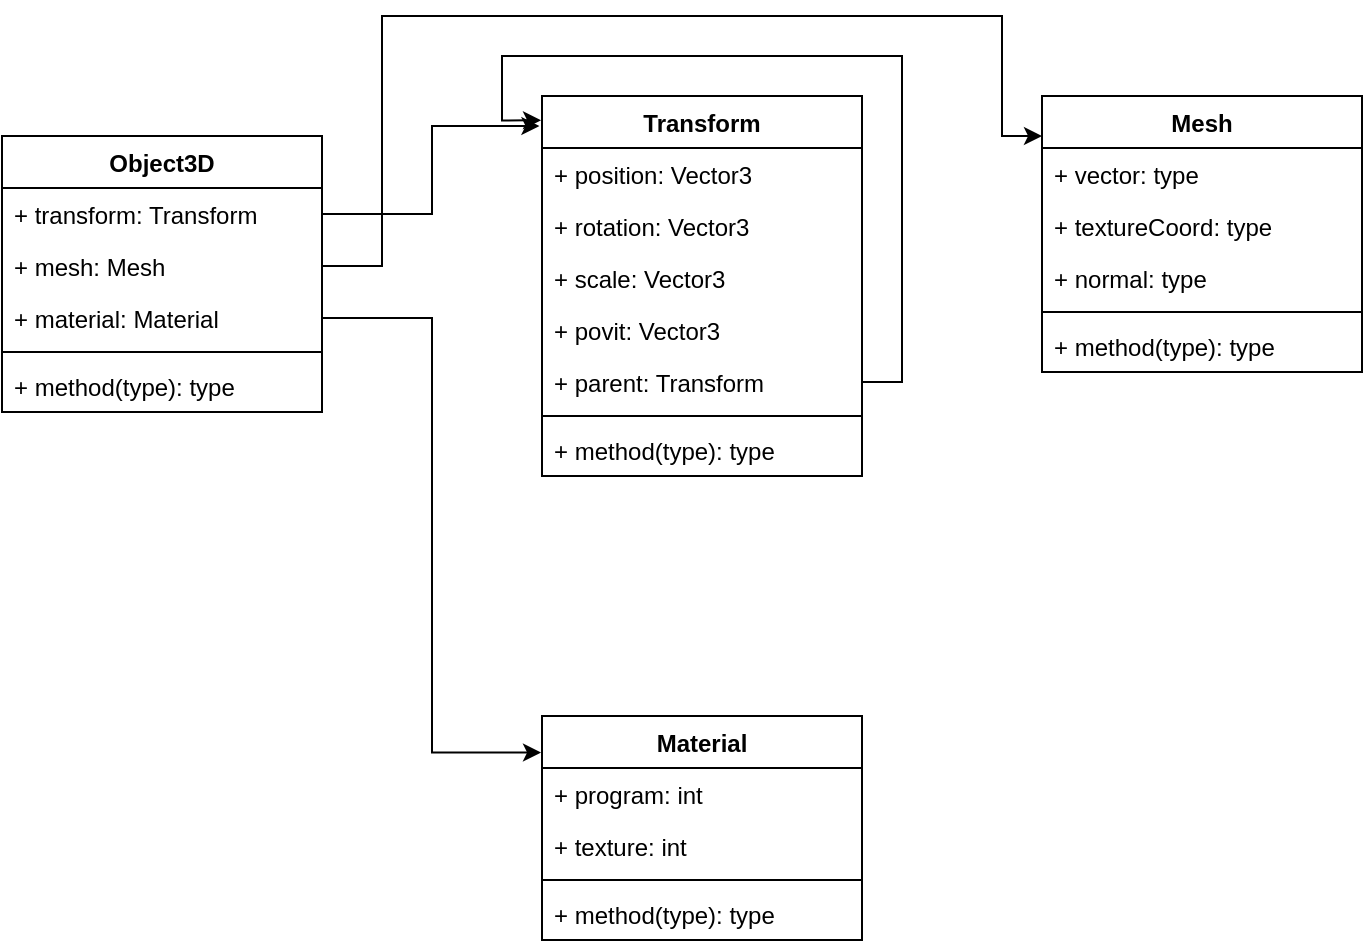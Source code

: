 <mxfile version="14.6.1" type="github">
  <diagram id="pIOrfq_3soG2N2hhtA3F" name="Page-1">
    <mxGraphModel dx="1550" dy="836" grid="1" gridSize="10" guides="1" tooltips="1" connect="1" arrows="1" fold="1" page="1" pageScale="1" pageWidth="827" pageHeight="1169" math="0" shadow="0">
      <root>
        <mxCell id="0" />
        <mxCell id="1" parent="0" />
        <mxCell id="USM_SV-DSYhfgLj0RESA-26" value="Object3D" style="swimlane;fontStyle=1;align=center;verticalAlign=top;childLayout=stackLayout;horizontal=1;startSize=26;horizontalStack=0;resizeParent=1;resizeParentMax=0;resizeLast=0;collapsible=1;marginBottom=0;" vertex="1" parent="1">
          <mxGeometry x="50" y="70" width="160" height="138" as="geometry" />
        </mxCell>
        <mxCell id="USM_SV-DSYhfgLj0RESA-27" value="+ transform: Transform" style="text;strokeColor=none;fillColor=none;align=left;verticalAlign=top;spacingLeft=4;spacingRight=4;overflow=hidden;rotatable=0;points=[[0,0.5],[1,0.5]];portConstraint=eastwest;" vertex="1" parent="USM_SV-DSYhfgLj0RESA-26">
          <mxGeometry y="26" width="160" height="26" as="geometry" />
        </mxCell>
        <mxCell id="USM_SV-DSYhfgLj0RESA-30" value="+ mesh: Mesh" style="text;strokeColor=none;fillColor=none;align=left;verticalAlign=top;spacingLeft=4;spacingRight=4;overflow=hidden;rotatable=0;points=[[0,0.5],[1,0.5]];portConstraint=eastwest;" vertex="1" parent="USM_SV-DSYhfgLj0RESA-26">
          <mxGeometry y="52" width="160" height="26" as="geometry" />
        </mxCell>
        <mxCell id="USM_SV-DSYhfgLj0RESA-49" value="+ material: Material" style="text;strokeColor=none;fillColor=none;align=left;verticalAlign=top;spacingLeft=4;spacingRight=4;overflow=hidden;rotatable=0;points=[[0,0.5],[1,0.5]];portConstraint=eastwest;" vertex="1" parent="USM_SV-DSYhfgLj0RESA-26">
          <mxGeometry y="78" width="160" height="26" as="geometry" />
        </mxCell>
        <mxCell id="USM_SV-DSYhfgLj0RESA-28" value="" style="line;strokeWidth=1;fillColor=none;align=left;verticalAlign=middle;spacingTop=-1;spacingLeft=3;spacingRight=3;rotatable=0;labelPosition=right;points=[];portConstraint=eastwest;" vertex="1" parent="USM_SV-DSYhfgLj0RESA-26">
          <mxGeometry y="104" width="160" height="8" as="geometry" />
        </mxCell>
        <mxCell id="USM_SV-DSYhfgLj0RESA-29" value="+ method(type): type" style="text;strokeColor=none;fillColor=none;align=left;verticalAlign=top;spacingLeft=4;spacingRight=4;overflow=hidden;rotatable=0;points=[[0,0.5],[1,0.5]];portConstraint=eastwest;" vertex="1" parent="USM_SV-DSYhfgLj0RESA-26">
          <mxGeometry y="112" width="160" height="26" as="geometry" />
        </mxCell>
        <mxCell id="USM_SV-DSYhfgLj0RESA-31" value="Transform" style="swimlane;fontStyle=1;align=center;verticalAlign=top;childLayout=stackLayout;horizontal=1;startSize=26;horizontalStack=0;resizeParent=1;resizeParentMax=0;resizeLast=0;collapsible=1;marginBottom=0;" vertex="1" parent="1">
          <mxGeometry x="320" y="50" width="160" height="190" as="geometry" />
        </mxCell>
        <mxCell id="USM_SV-DSYhfgLj0RESA-10" value="+ position: Vector3" style="text;strokeColor=none;fillColor=none;align=left;verticalAlign=top;spacingLeft=4;spacingRight=4;overflow=hidden;rotatable=0;points=[[0,0.5],[1,0.5]];portConstraint=eastwest;" vertex="1" parent="USM_SV-DSYhfgLj0RESA-31">
          <mxGeometry y="26" width="160" height="26" as="geometry" />
        </mxCell>
        <mxCell id="USM_SV-DSYhfgLj0RESA-11" value="+ rotation: Vector3" style="text;strokeColor=none;fillColor=none;align=left;verticalAlign=top;spacingLeft=4;spacingRight=4;overflow=hidden;rotatable=0;points=[[0,0.5],[1,0.5]];portConstraint=eastwest;" vertex="1" parent="USM_SV-DSYhfgLj0RESA-31">
          <mxGeometry y="52" width="160" height="26" as="geometry" />
        </mxCell>
        <mxCell id="USM_SV-DSYhfgLj0RESA-12" value="+ scale: Vector3" style="text;strokeColor=none;fillColor=none;align=left;verticalAlign=top;spacingLeft=4;spacingRight=4;overflow=hidden;rotatable=0;points=[[0,0.5],[1,0.5]];portConstraint=eastwest;" vertex="1" parent="USM_SV-DSYhfgLj0RESA-31">
          <mxGeometry y="78" width="160" height="26" as="geometry" />
        </mxCell>
        <mxCell id="USM_SV-DSYhfgLj0RESA-13" value="+ povit: Vector3" style="text;strokeColor=none;fillColor=none;align=left;verticalAlign=top;spacingLeft=4;spacingRight=4;overflow=hidden;rotatable=0;points=[[0,0.5],[1,0.5]];portConstraint=eastwest;" vertex="1" parent="USM_SV-DSYhfgLj0RESA-31">
          <mxGeometry y="104" width="160" height="26" as="geometry" />
        </mxCell>
        <mxCell id="USM_SV-DSYhfgLj0RESA-45" value="+ parent: Transform" style="text;strokeColor=none;fillColor=none;align=left;verticalAlign=top;spacingLeft=4;spacingRight=4;overflow=hidden;rotatable=0;points=[[0,0.5],[1,0.5]];portConstraint=eastwest;" vertex="1" parent="USM_SV-DSYhfgLj0RESA-31">
          <mxGeometry y="130" width="160" height="26" as="geometry" />
        </mxCell>
        <mxCell id="USM_SV-DSYhfgLj0RESA-33" value="" style="line;strokeWidth=1;fillColor=none;align=left;verticalAlign=middle;spacingTop=-1;spacingLeft=3;spacingRight=3;rotatable=0;labelPosition=right;points=[];portConstraint=eastwest;" vertex="1" parent="USM_SV-DSYhfgLj0RESA-31">
          <mxGeometry y="156" width="160" height="8" as="geometry" />
        </mxCell>
        <mxCell id="USM_SV-DSYhfgLj0RESA-34" value="+ method(type): type" style="text;strokeColor=none;fillColor=none;align=left;verticalAlign=top;spacingLeft=4;spacingRight=4;overflow=hidden;rotatable=0;points=[[0,0.5],[1,0.5]];portConstraint=eastwest;" vertex="1" parent="USM_SV-DSYhfgLj0RESA-31">
          <mxGeometry y="164" width="160" height="26" as="geometry" />
        </mxCell>
        <mxCell id="USM_SV-DSYhfgLj0RESA-48" style="edgeStyle=orthogonalEdgeStyle;rounded=0;orthogonalLoop=1;jettySize=auto;html=1;exitX=1;exitY=0.5;exitDx=0;exitDy=0;entryX=-0.003;entryY=0.064;entryDx=0;entryDy=0;entryPerimeter=0;" edge="1" parent="USM_SV-DSYhfgLj0RESA-31" source="USM_SV-DSYhfgLj0RESA-45" target="USM_SV-DSYhfgLj0RESA-31">
          <mxGeometry relative="1" as="geometry">
            <mxPoint x="-10" y="10" as="targetPoint" />
            <Array as="points">
              <mxPoint x="180" y="143" />
              <mxPoint x="180" y="-20" />
              <mxPoint x="-20" y="-20" />
              <mxPoint x="-20" y="12" />
            </Array>
          </mxGeometry>
        </mxCell>
        <mxCell id="USM_SV-DSYhfgLj0RESA-35" value="Mesh" style="swimlane;fontStyle=1;align=center;verticalAlign=top;childLayout=stackLayout;horizontal=1;startSize=26;horizontalStack=0;resizeParent=1;resizeParentMax=0;resizeLast=0;collapsible=1;marginBottom=0;" vertex="1" parent="1">
          <mxGeometry x="570" y="50" width="160" height="138" as="geometry" />
        </mxCell>
        <mxCell id="USM_SV-DSYhfgLj0RESA-36" value="+ vector: type" style="text;strokeColor=none;fillColor=none;align=left;verticalAlign=top;spacingLeft=4;spacingRight=4;overflow=hidden;rotatable=0;points=[[0,0.5],[1,0.5]];portConstraint=eastwest;" vertex="1" parent="USM_SV-DSYhfgLj0RESA-35">
          <mxGeometry y="26" width="160" height="26" as="geometry" />
        </mxCell>
        <mxCell id="USM_SV-DSYhfgLj0RESA-39" value="+ textureCoord: type" style="text;strokeColor=none;fillColor=none;align=left;verticalAlign=top;spacingLeft=4;spacingRight=4;overflow=hidden;rotatable=0;points=[[0,0.5],[1,0.5]];portConstraint=eastwest;" vertex="1" parent="USM_SV-DSYhfgLj0RESA-35">
          <mxGeometry y="52" width="160" height="26" as="geometry" />
        </mxCell>
        <mxCell id="USM_SV-DSYhfgLj0RESA-40" value="+ normal: type" style="text;strokeColor=none;fillColor=none;align=left;verticalAlign=top;spacingLeft=4;spacingRight=4;overflow=hidden;rotatable=0;points=[[0,0.5],[1,0.5]];portConstraint=eastwest;" vertex="1" parent="USM_SV-DSYhfgLj0RESA-35">
          <mxGeometry y="78" width="160" height="26" as="geometry" />
        </mxCell>
        <mxCell id="USM_SV-DSYhfgLj0RESA-37" value="" style="line;strokeWidth=1;fillColor=none;align=left;verticalAlign=middle;spacingTop=-1;spacingLeft=3;spacingRight=3;rotatable=0;labelPosition=right;points=[];portConstraint=eastwest;" vertex="1" parent="USM_SV-DSYhfgLj0RESA-35">
          <mxGeometry y="104" width="160" height="8" as="geometry" />
        </mxCell>
        <mxCell id="USM_SV-DSYhfgLj0RESA-38" value="+ method(type): type" style="text;strokeColor=none;fillColor=none;align=left;verticalAlign=top;spacingLeft=4;spacingRight=4;overflow=hidden;rotatable=0;points=[[0,0.5],[1,0.5]];portConstraint=eastwest;" vertex="1" parent="USM_SV-DSYhfgLj0RESA-35">
          <mxGeometry y="112" width="160" height="26" as="geometry" />
        </mxCell>
        <mxCell id="USM_SV-DSYhfgLj0RESA-41" value="Material" style="swimlane;fontStyle=1;align=center;verticalAlign=top;childLayout=stackLayout;horizontal=1;startSize=26;horizontalStack=0;resizeParent=1;resizeParentMax=0;resizeLast=0;collapsible=1;marginBottom=0;" vertex="1" parent="1">
          <mxGeometry x="320" y="360" width="160" height="112" as="geometry" />
        </mxCell>
        <mxCell id="USM_SV-DSYhfgLj0RESA-42" value="+ program: int" style="text;strokeColor=none;fillColor=none;align=left;verticalAlign=top;spacingLeft=4;spacingRight=4;overflow=hidden;rotatable=0;points=[[0,0.5],[1,0.5]];portConstraint=eastwest;" vertex="1" parent="USM_SV-DSYhfgLj0RESA-41">
          <mxGeometry y="26" width="160" height="26" as="geometry" />
        </mxCell>
        <mxCell id="USM_SV-DSYhfgLj0RESA-50" value="+ texture: int" style="text;strokeColor=none;fillColor=none;align=left;verticalAlign=top;spacingLeft=4;spacingRight=4;overflow=hidden;rotatable=0;points=[[0,0.5],[1,0.5]];portConstraint=eastwest;" vertex="1" parent="USM_SV-DSYhfgLj0RESA-41">
          <mxGeometry y="52" width="160" height="26" as="geometry" />
        </mxCell>
        <mxCell id="USM_SV-DSYhfgLj0RESA-43" value="" style="line;strokeWidth=1;fillColor=none;align=left;verticalAlign=middle;spacingTop=-1;spacingLeft=3;spacingRight=3;rotatable=0;labelPosition=right;points=[];portConstraint=eastwest;" vertex="1" parent="USM_SV-DSYhfgLj0RESA-41">
          <mxGeometry y="78" width="160" height="8" as="geometry" />
        </mxCell>
        <mxCell id="USM_SV-DSYhfgLj0RESA-44" value="+ method(type): type" style="text;strokeColor=none;fillColor=none;align=left;verticalAlign=top;spacingLeft=4;spacingRight=4;overflow=hidden;rotatable=0;points=[[0,0.5],[1,0.5]];portConstraint=eastwest;" vertex="1" parent="USM_SV-DSYhfgLj0RESA-41">
          <mxGeometry y="86" width="160" height="26" as="geometry" />
        </mxCell>
        <mxCell id="USM_SV-DSYhfgLj0RESA-46" style="edgeStyle=orthogonalEdgeStyle;rounded=0;orthogonalLoop=1;jettySize=auto;html=1;entryX=-0.008;entryY=0.079;entryDx=0;entryDy=0;entryPerimeter=0;" edge="1" parent="1" source="USM_SV-DSYhfgLj0RESA-27" target="USM_SV-DSYhfgLj0RESA-31">
          <mxGeometry relative="1" as="geometry" />
        </mxCell>
        <mxCell id="USM_SV-DSYhfgLj0RESA-47" style="edgeStyle=orthogonalEdgeStyle;rounded=0;orthogonalLoop=1;jettySize=auto;html=1;exitX=1;exitY=0.5;exitDx=0;exitDy=0;entryX=0;entryY=0.145;entryDx=0;entryDy=0;entryPerimeter=0;" edge="1" parent="1" source="USM_SV-DSYhfgLj0RESA-30" target="USM_SV-DSYhfgLj0RESA-35">
          <mxGeometry relative="1" as="geometry">
            <mxPoint x="560" y="70" as="targetPoint" />
            <Array as="points">
              <mxPoint x="240" y="135" />
              <mxPoint x="240" y="10" />
              <mxPoint x="550" y="10" />
              <mxPoint x="550" y="70" />
            </Array>
          </mxGeometry>
        </mxCell>
        <mxCell id="USM_SV-DSYhfgLj0RESA-51" style="edgeStyle=orthogonalEdgeStyle;rounded=0;orthogonalLoop=1;jettySize=auto;html=1;entryX=-0.003;entryY=0.163;entryDx=0;entryDy=0;entryPerimeter=0;" edge="1" parent="1" source="USM_SV-DSYhfgLj0RESA-49" target="USM_SV-DSYhfgLj0RESA-41">
          <mxGeometry relative="1" as="geometry" />
        </mxCell>
      </root>
    </mxGraphModel>
  </diagram>
</mxfile>
